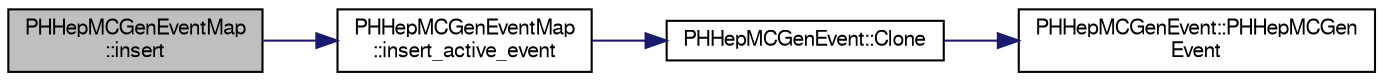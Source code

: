 digraph "PHHepMCGenEventMap::insert"
{
  bgcolor="transparent";
  edge [fontname="FreeSans",fontsize="10",labelfontname="FreeSans",labelfontsize="10"];
  node [fontname="FreeSans",fontsize="10",shape=record];
  rankdir="LR";
  Node1 [label="PHHepMCGenEventMap\l::insert",height=0.2,width=0.4,color="black", fillcolor="grey75", style="filled" fontcolor="black"];
  Node1 -> Node2 [color="midnightblue",fontsize="10",style="solid",fontname="FreeSans"];
  Node2 [label="PHHepMCGenEventMap\l::insert_active_event",height=0.2,width=0.4,color="black",URL="$d5/d41/classPHHepMCGenEventMap.html#a0aaa879be3540830d357a15423471ae3",tooltip="insert a event of interest, e.g. jetty event from pythia "];
  Node2 -> Node3 [color="midnightblue",fontsize="10",style="solid",fontname="FreeSans"];
  Node3 [label="PHHepMCGenEvent::Clone",height=0.2,width=0.4,color="black",URL="$d7/d7b/classPHHepMCGenEvent.html#a16b40df377cd06bfc6dc779d25740107"];
  Node3 -> Node4 [color="midnightblue",fontsize="10",style="solid",fontname="FreeSans"];
  Node4 [label="PHHepMCGenEvent::PHHepMCGen\lEvent",height=0.2,width=0.4,color="black",URL="$d7/d7b/classPHHepMCGenEvent.html#a51bb6b2ee662beeefd54171ab480dccd"];
}
